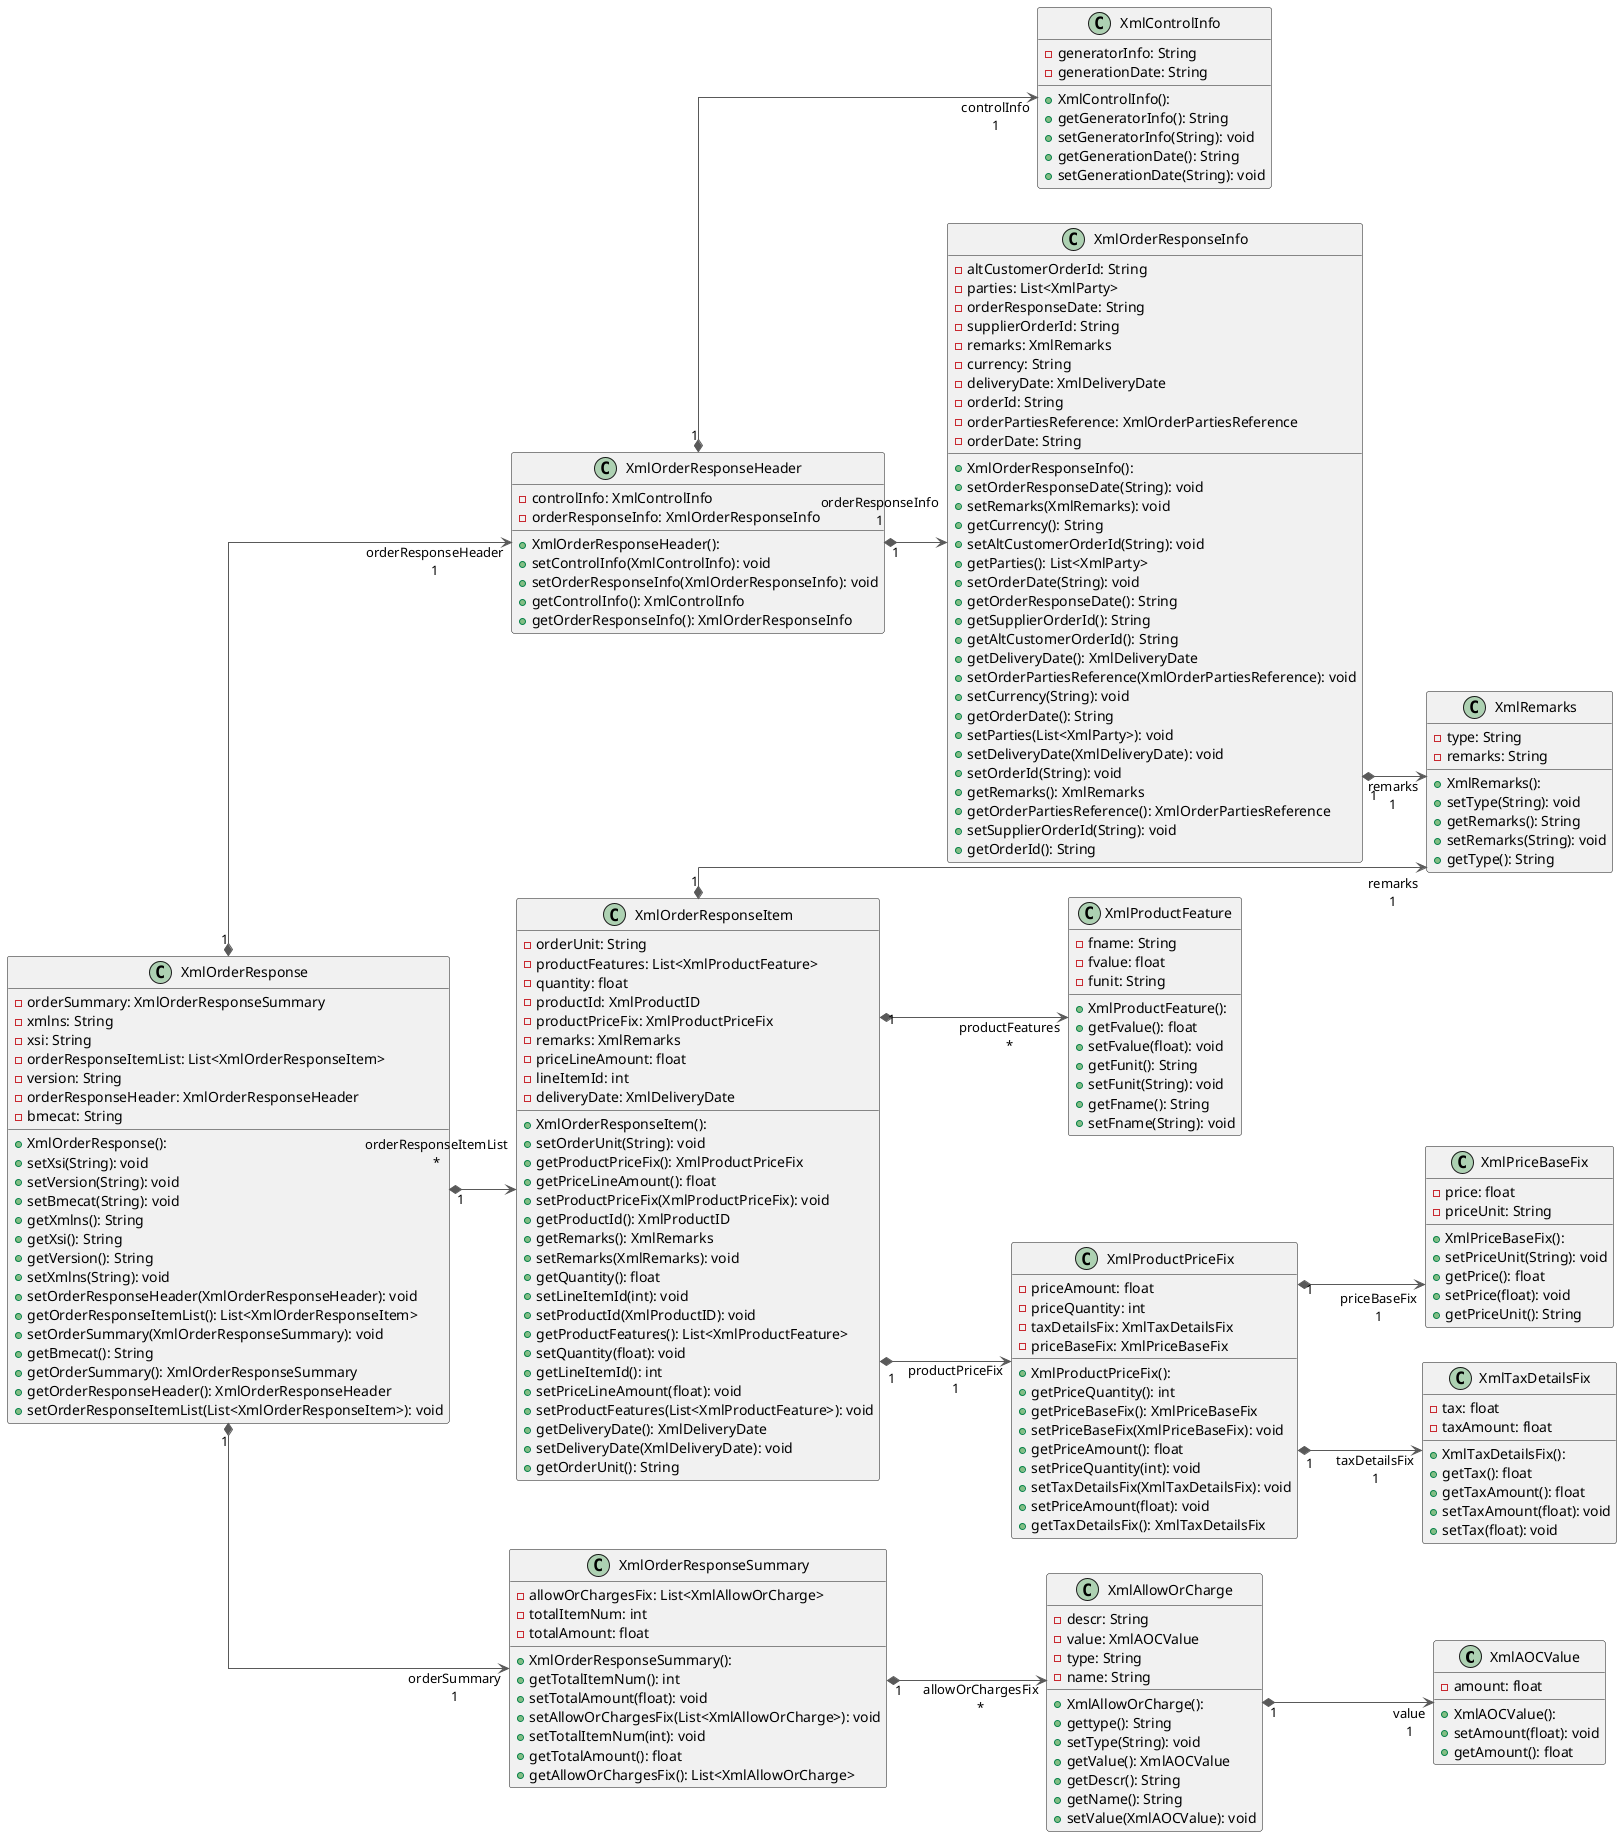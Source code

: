 @startuml

left to right direction
skinparam linetype ortho

class XmlAOCValue {
  + XmlAOCValue():
  - amount: float
  + setAmount(float): void
  + getAmount(): float
}
class XmlAllowOrCharge {
  + XmlAllowOrCharge():
  - descr: String
  - value: XmlAOCValue
  - type: String
  - name: String
  + gettype(): String
  + setType(String): void
  + getValue(): XmlAOCValue
  + getDescr(): String
  + getName(): String
  + setValue(XmlAOCValue): void
}
class XmlControlInfo {
  + XmlControlInfo():
  - generatorInfo: String
  - generationDate: String
  + getGeneratorInfo(): String
  + setGeneratorInfo(String): void
  + getGenerationDate(): String
  + setGenerationDate(String): void
}
class XmlOrderResponse {
  + XmlOrderResponse():
  - orderSummary: XmlOrderResponseSummary
  - xmlns: String
  - xsi: String
  - orderResponseItemList: List<XmlOrderResponseItem>
  - version: String
  - orderResponseHeader: XmlOrderResponseHeader
  - bmecat: String
  + setXsi(String): void
  + setVersion(String): void
  + setBmecat(String): void
  + getXmlns(): String
  + getXsi(): String
  + getVersion(): String
  + setXmlns(String): void
  + setOrderResponseHeader(XmlOrderResponseHeader): void
  + getOrderResponseItemList(): List<XmlOrderResponseItem>
  + setOrderSummary(XmlOrderResponseSummary): void
  + getBmecat(): String
  + getOrderSummary(): XmlOrderResponseSummary
  + getOrderResponseHeader(): XmlOrderResponseHeader
  + setOrderResponseItemList(List<XmlOrderResponseItem>): void
}
class XmlOrderResponseHeader {
  + XmlOrderResponseHeader():
  - controlInfo: XmlControlInfo
  - orderResponseInfo: XmlOrderResponseInfo
  + setControlInfo(XmlControlInfo): void
  + setOrderResponseInfo(XmlOrderResponseInfo): void
  + getControlInfo(): XmlControlInfo
  + getOrderResponseInfo(): XmlOrderResponseInfo
}
class XmlOrderResponseInfo {
  + XmlOrderResponseInfo():
  - altCustomerOrderId: String
  - parties: List<XmlParty>
  - orderResponseDate: String
  - supplierOrderId: String
  - remarks: XmlRemarks
  - currency: String
  - deliveryDate: XmlDeliveryDate
  - orderId: String
  - orderPartiesReference: XmlOrderPartiesReference
  - orderDate: String
  + setOrderResponseDate(String): void
  + setRemarks(XmlRemarks): void
  + getCurrency(): String
  + setAltCustomerOrderId(String): void
  + getParties(): List<XmlParty>
  + setOrderDate(String): void
  + getOrderResponseDate(): String
  + getSupplierOrderId(): String
  + getAltCustomerOrderId(): String
  + getDeliveryDate(): XmlDeliveryDate
  + setOrderPartiesReference(XmlOrderPartiesReference): void
  + setCurrency(String): void
  + getOrderDate(): String
  + setParties(List<XmlParty>): void
  + setDeliveryDate(XmlDeliveryDate): void
  + setOrderId(String): void
  + getRemarks(): XmlRemarks
  + getOrderPartiesReference(): XmlOrderPartiesReference
  + setSupplierOrderId(String): void
  + getOrderId(): String
}
class XmlOrderResponseItem {
  + XmlOrderResponseItem():
  - orderUnit: String
  - productFeatures: List<XmlProductFeature>
  - quantity: float
  - productId: XmlProductID
  - productPriceFix: XmlProductPriceFix
  - remarks: XmlRemarks
  - priceLineAmount: float
  - lineItemId: int
  - deliveryDate: XmlDeliveryDate
  + setOrderUnit(String): void
  + getProductPriceFix(): XmlProductPriceFix
  + getPriceLineAmount(): float
  + setProductPriceFix(XmlProductPriceFix): void
  + getProductId(): XmlProductID
  + getRemarks(): XmlRemarks
  + setRemarks(XmlRemarks): void
  + getQuantity(): float
  + setLineItemId(int): void
  + setProductId(XmlProductID): void
  + getProductFeatures(): List<XmlProductFeature>
  + setQuantity(float): void
  + getLineItemId(): int
  + setPriceLineAmount(float): void
  + setProductFeatures(List<XmlProductFeature>): void
  + getDeliveryDate(): XmlDeliveryDate
  + setDeliveryDate(XmlDeliveryDate): void
  + getOrderUnit(): String
}
class XmlOrderResponseSummary {
  + XmlOrderResponseSummary():
  - allowOrChargesFix: List<XmlAllowOrCharge>
  - totalItemNum: int
  - totalAmount: float
  + getTotalItemNum(): int
  + setTotalAmount(float): void
  + setAllowOrChargesFix(List<XmlAllowOrCharge>): void
  + setTotalItemNum(int): void
  + getTotalAmount(): float
  + getAllowOrChargesFix(): List<XmlAllowOrCharge>
}
class XmlPriceBaseFix {
  + XmlPriceBaseFix():
  - price: float
  - priceUnit: String
  + setPriceUnit(String): void
  + getPrice(): float
  + setPrice(float): void
  + getPriceUnit(): String
}
class XmlProductFeature {
  + XmlProductFeature():
  - fname: String
  - fvalue: float
  - funit: String
  + getFvalue(): float
  + setFvalue(float): void
  + getFunit(): String
  + setFunit(String): void
  + getFname(): String
  + setFname(String): void
}
class XmlProductPriceFix {
  + XmlProductPriceFix():
  - priceAmount: float
  - priceQuantity: int
  - taxDetailsFix: XmlTaxDetailsFix
  - priceBaseFix: XmlPriceBaseFix
  + getPriceQuantity(): int
  + getPriceBaseFix(): XmlPriceBaseFix
  + setPriceBaseFix(XmlPriceBaseFix): void
  + getPriceAmount(): float
  + setPriceQuantity(int): void
  + setTaxDetailsFix(XmlTaxDetailsFix): void
  + setPriceAmount(float): void
  + getTaxDetailsFix(): XmlTaxDetailsFix
}
class XmlRemarks {
  + XmlRemarks():
  - type: String
  - remarks: String
  + setType(String): void
  + getRemarks(): String
  + setRemarks(String): void
  + getType(): String
}
class XmlTaxDetailsFix {
  + XmlTaxDetailsFix():
  - tax: float
  - taxAmount: float
  + getTax(): float
  + getTaxAmount(): float
  + setTaxAmount(float): void
  + setTax(float): void
}

XmlAllowOrCharge        "1" *-[#595959,plain]-> "value\n1" XmlAOCValue
XmlOrderResponse        "1" *-[#595959,plain]-> "orderResponseHeader\n1" XmlOrderResponseHeader
XmlOrderResponse        "1" *-[#595959,plain]-> "orderResponseItemList\n*" XmlOrderResponseItem
XmlOrderResponse        "1" *-[#595959,plain]-> "orderSummary\n1" XmlOrderResponseSummary
XmlOrderResponseHeader  "1" *-[#595959,plain]-> "controlInfo\n1" XmlControlInfo
XmlOrderResponseHeader  "1" *-[#595959,plain]-> "orderResponseInfo\n1" XmlOrderResponseInfo
XmlOrderResponseInfo    "1" *-[#595959,plain]-> "remarks\n1" XmlRemarks
XmlOrderResponseItem    "1" *-[#595959,plain]-> "productFeatures\n*" XmlProductFeature
XmlOrderResponseItem    "1" *-[#595959,plain]-> "productPriceFix\n1" XmlProductPriceFix
XmlOrderResponseItem    "1" *-[#595959,plain]-> "remarks\n1" XmlRemarks
XmlOrderResponseSummary "1" *-[#595959,plain]-> "allowOrChargesFix\n*" XmlAllowOrCharge
XmlProductPriceFix      "1" *-[#595959,plain]-> "priceBaseFix\n1" XmlPriceBaseFix
XmlProductPriceFix      "1" *-[#595959,plain]-> "taxDetailsFix\n1" XmlTaxDetailsFix
@enduml
